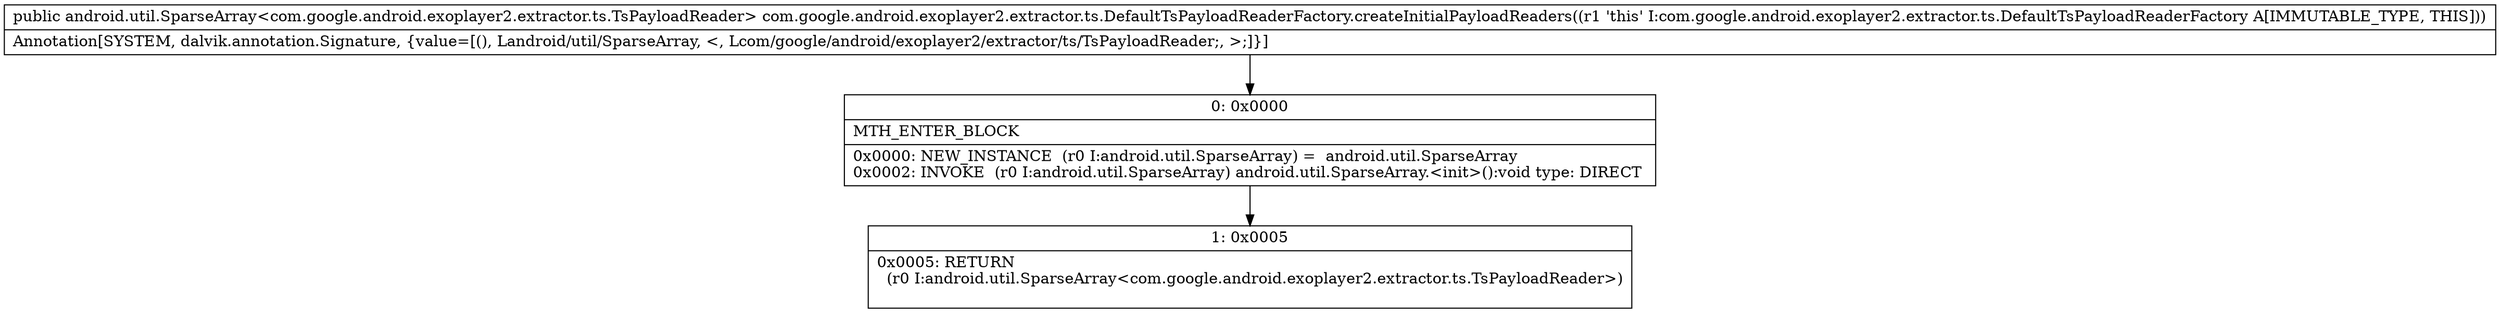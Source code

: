 digraph "CFG forcom.google.android.exoplayer2.extractor.ts.DefaultTsPayloadReaderFactory.createInitialPayloadReaders()Landroid\/util\/SparseArray;" {
Node_0 [shape=record,label="{0\:\ 0x0000|MTH_ENTER_BLOCK\l|0x0000: NEW_INSTANCE  (r0 I:android.util.SparseArray) =  android.util.SparseArray \l0x0002: INVOKE  (r0 I:android.util.SparseArray) android.util.SparseArray.\<init\>():void type: DIRECT \l}"];
Node_1 [shape=record,label="{1\:\ 0x0005|0x0005: RETURN  \l  (r0 I:android.util.SparseArray\<com.google.android.exoplayer2.extractor.ts.TsPayloadReader\>)\l \l}"];
MethodNode[shape=record,label="{public android.util.SparseArray\<com.google.android.exoplayer2.extractor.ts.TsPayloadReader\> com.google.android.exoplayer2.extractor.ts.DefaultTsPayloadReaderFactory.createInitialPayloadReaders((r1 'this' I:com.google.android.exoplayer2.extractor.ts.DefaultTsPayloadReaderFactory A[IMMUTABLE_TYPE, THIS]))  | Annotation[SYSTEM, dalvik.annotation.Signature, \{value=[(), Landroid\/util\/SparseArray, \<, Lcom\/google\/android\/exoplayer2\/extractor\/ts\/TsPayloadReader;, \>;]\}]\l}"];
MethodNode -> Node_0;
Node_0 -> Node_1;
}


